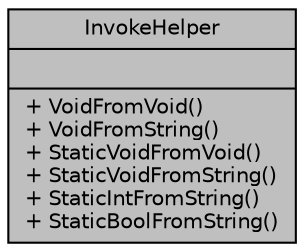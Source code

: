 digraph "InvokeHelper"
{
 // INTERACTIVE_SVG=YES
 // LATEX_PDF_SIZE
  edge [fontname="Helvetica",fontsize="10",labelfontname="Helvetica",labelfontsize="10"];
  node [fontname="Helvetica",fontsize="10",shape=record];
  Node1 [label="{InvokeHelper\n||+ VoidFromVoid()\l+ VoidFromString()\l+ StaticVoidFromVoid()\l+ StaticVoidFromString()\l+ StaticIntFromString()\l+ StaticBoolFromString()\l}",height=0.2,width=0.4,color="black", fillcolor="grey75", style="filled", fontcolor="black",tooltip=" "];
}
